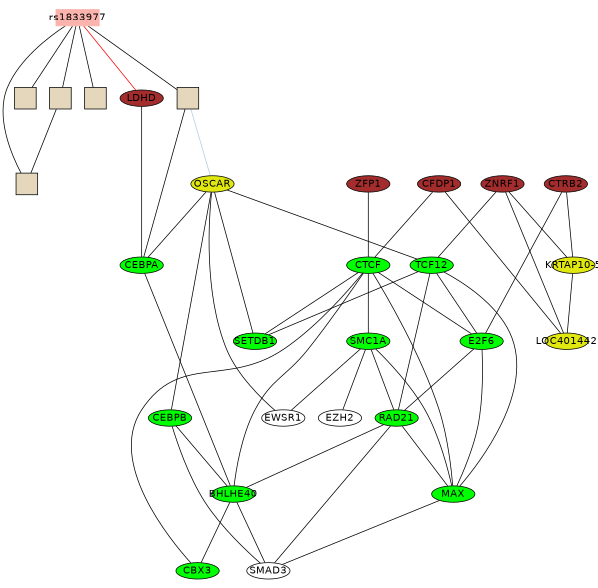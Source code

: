 graph foo {
	graph [overlap=false, root=rs1833977, outputorder=edgesfirst, bgcolor=transparent, fontcolor=black, ratio=fill, splines=TRUE, rank=same, size="3.98958333333333,4", rankdir=TB];
	node [label="\N", fixedsize=TRUE, fontsize=14, style=filled, fontname=helvetica, shape=circle, fillcolor=transparent, color=black, fontcolor=black, height="0.5", width="0.75"];
	edge [headport=center, color=black, dir=none, weight="1.0", fontcolor=black, arrowhead=none, arrowtail=none, fontsize=14, labelfontsize=11, arrowsize=1, style=solid, minlen=1];
	graph [bb="0 0 794 781"];
	rs1833977 [label=rs1833977, shape=box, fillcolor="#fab4ad", color="#fab4ad", height="0.3", width="0.8"];
	cg00004105 [label="", shape=box, fillcolor="#e4d7bc", height="0.4", width="0.4"];
	cg25937451 [label="", shape=box, fillcolor="#e4d7bc", height="0.4", width="0.4"];
	cg25930786 [label="", shape=box, fillcolor="#e4d7bc", height="0.4", width="0.4"];
	cg26420795 [label="", shape=box, fillcolor="#e4d7bc", height="0.4", width="0.4"];
	cg23562160 [label="", shape=box, fillcolor="#e4d7bc", height="0.4", width="0.4"];
	ZFP1 [label=ZFP1, shape=ellipse, fillcolor="#a32c2c", height="0.3", width="0.8"];
	LDHD [label=LDHD, shape=ellipse, fillcolor="#a32c2c", height="0.3", width="0.8"];
	CFDP1 [label=CFDP1, shape=ellipse, fillcolor="#a32c2c", height="0.3", width="0.8"];
	CTRB2 [label=CTRB2, shape=ellipse, fillcolor="#a32c2c", height="0.3", width="0.8"];
	ZNRF1 [label=ZNRF1, shape=ellipse, fillcolor="#a32c2c", height="0.3", width="0.8"];
	OSCAR [label=OSCAR, shape=ellipse, fillcolor="#e0e810", height="0.3", width="0.8"];
	"KRTAP10-5" [label="KRTAP10-5", shape=ellipse, fillcolor="#e0e810", height="0.3", width="0.8"];
	LOC401442 [label=LOC401442, shape=ellipse, fillcolor="#e0e810", height="0.3", width="0.8"];
	CTCF [label=CTCF, shape=ellipse, fillcolor=green, height="0.3", width="0.8"];
	SMC1A [label=SMC1A, shape=ellipse, fillcolor=green, height="0.3", width="0.8"];
	TCF12 [label=TCF12, shape=ellipse, fillcolor=green, height="0.3", width="0.8"];
	CEBPA [label=CEBPA, shape=ellipse, fillcolor=green, height="0.3", width="0.8"];
	CEBPB [label=CEBPB, shape=ellipse, fillcolor=green, height="0.3", width="0.8"];
	E2F6 [label=E2F6, shape=ellipse, fillcolor=green, height="0.3", width="0.8"];
	RAD21 [label=RAD21, shape=ellipse, fillcolor=green, height="0.3", width="0.8"];
	BHLHE40 [label=BHLHE40, shape=ellipse, fillcolor=green, height="0.3", width="0.8"];
	CBX3 [label=CBX3, shape=ellipse, fillcolor=green, height="0.3", width="0.8"];
	MAX [label=MAX, shape=ellipse, fillcolor=green, height="0.3", width="0.8"];
	SETDB1 [label=SETDB1, shape=ellipse, fillcolor=green, height="0.3", width="0.8"];
	SMAD3 [label=SMAD3, shape=ellipse, fillcolor="#ffffff", height="0.3", width="0.8"];
	EZH2 [label=EZH2, shape=ellipse, fillcolor="#ffffff", height="0.3", width="0.8"];
	EWSR1 [label=EWSR1, shape=ellipse, fillcolor="#ffffff", height="0.3", width="0.8"];
	rs1833977 -- cg00004105:center [weight=1];
	rs1833977 -- cg25937451:center [weight=1];
	rs1833977 -- cg25930786:center [weight=1];
	rs1833977 -- cg26420795:center [weight=1];
	rs1833977 -- cg23562160:center [weight=1];
	rs1833977 -- LDHD:center [color=red, weight=1];
	cg00004105 -- cg23562160:center [weight=1];
	cg25930786 -- OSCAR:center [color="#b3cde2", weight=1];
	cg25930786 -- CEBPA:center [weight=1];
	ZFP1 -- CTCF:center [weight=1];
	LDHD -- CEBPA:center [weight=1];
	CFDP1 -- LOC401442:center [weight=1];
	CFDP1 -- CTCF:center [weight=1];
	CTRB2 -- "KRTAP10-5":center [weight=1];
	CTRB2 -- E2F6:center [weight=1];
	ZNRF1 -- "KRTAP10-5":center [weight=1];
	ZNRF1 -- LOC401442:center [weight=1];
	ZNRF1 -- TCF12:center [weight=1];
	OSCAR -- TCF12:center [weight=1];
	OSCAR -- CEBPA:center [weight=1];
	OSCAR -- CEBPB:center [weight=1];
	OSCAR -- SETDB1:center [weight=1];
	OSCAR -- EWSR1:center [weight=1];
	"KRTAP10-5" -- LOC401442:center [weight=1];
	CTCF -- SMC1A:center [weight=1];
	CTCF -- E2F6:center [weight=1];
	CTCF -- BHLHE40:center [weight=1];
	CTCF -- CBX3:center [weight=1];
	CTCF -- MAX:center [weight=1];
	CTCF -- SETDB1:center [weight=1];
	SMC1A -- RAD21:center [weight=1];
	SMC1A -- MAX:center [weight=1];
	SMC1A -- EZH2:center [weight=1];
	SMC1A -- EWSR1:center [weight=1];
	TCF12 -- E2F6:center [weight=1];
	TCF12 -- RAD21:center [weight=1];
	TCF12 -- MAX:center [weight=1];
	TCF12 -- SETDB1:center [weight=1];
	CEBPA -- BHLHE40:center [weight=1];
	CEBPB -- BHLHE40:center [weight=1];
	CEBPB -- SMAD3:center [weight=1];
	E2F6 -- RAD21:center [weight=1];
	E2F6 -- MAX:center [weight=1];
	RAD21 -- BHLHE40:center [weight=1];
	RAD21 -- MAX:center [weight=1];
	RAD21 -- SMAD3:center [weight=1];
	BHLHE40 -- CBX3:center [weight=1];
	BHLHE40 -- SMAD3:center [weight=1];
	MAX -- SMAD3:center [weight=1];
}
